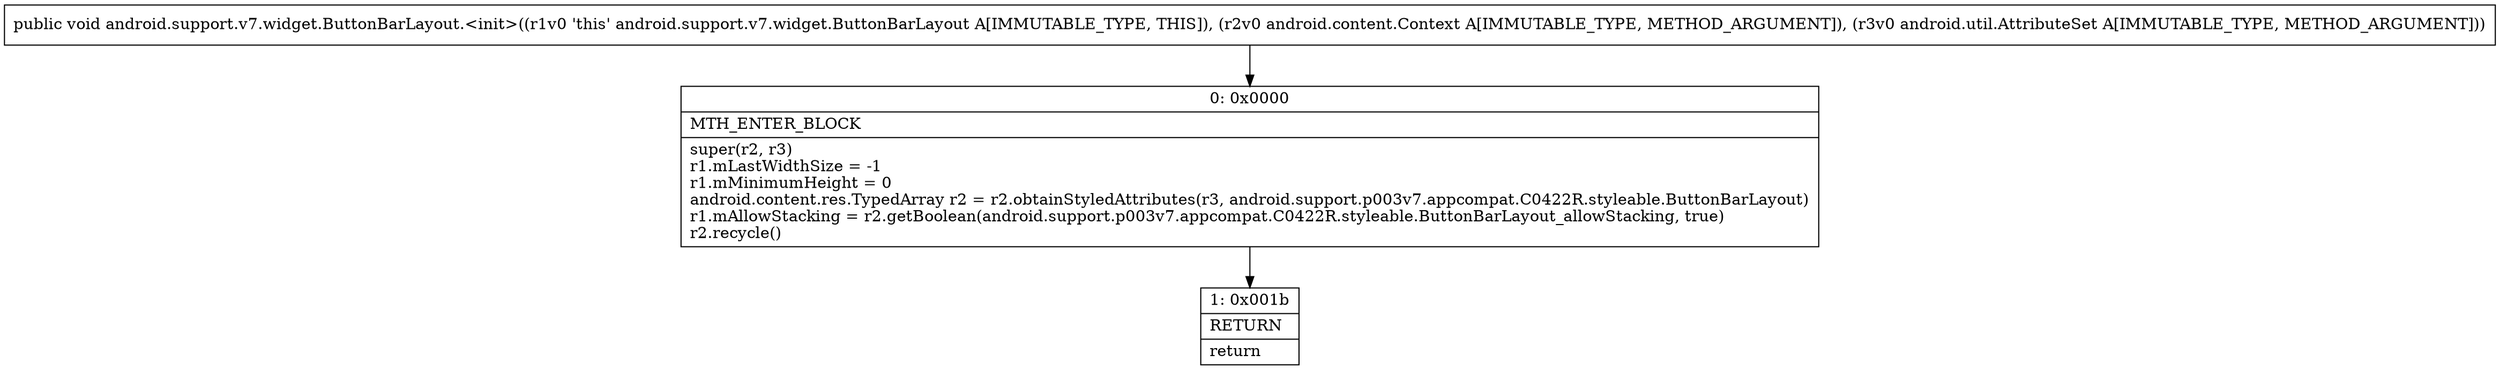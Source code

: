 digraph "CFG forandroid.support.v7.widget.ButtonBarLayout.\<init\>(Landroid\/content\/Context;Landroid\/util\/AttributeSet;)V" {
Node_0 [shape=record,label="{0\:\ 0x0000|MTH_ENTER_BLOCK\l|super(r2, r3)\lr1.mLastWidthSize = \-1\lr1.mMinimumHeight = 0\landroid.content.res.TypedArray r2 = r2.obtainStyledAttributes(r3, android.support.p003v7.appcompat.C0422R.styleable.ButtonBarLayout)\lr1.mAllowStacking = r2.getBoolean(android.support.p003v7.appcompat.C0422R.styleable.ButtonBarLayout_allowStacking, true)\lr2.recycle()\l}"];
Node_1 [shape=record,label="{1\:\ 0x001b|RETURN\l|return\l}"];
MethodNode[shape=record,label="{public void android.support.v7.widget.ButtonBarLayout.\<init\>((r1v0 'this' android.support.v7.widget.ButtonBarLayout A[IMMUTABLE_TYPE, THIS]), (r2v0 android.content.Context A[IMMUTABLE_TYPE, METHOD_ARGUMENT]), (r3v0 android.util.AttributeSet A[IMMUTABLE_TYPE, METHOD_ARGUMENT])) }"];
MethodNode -> Node_0;
Node_0 -> Node_1;
}

